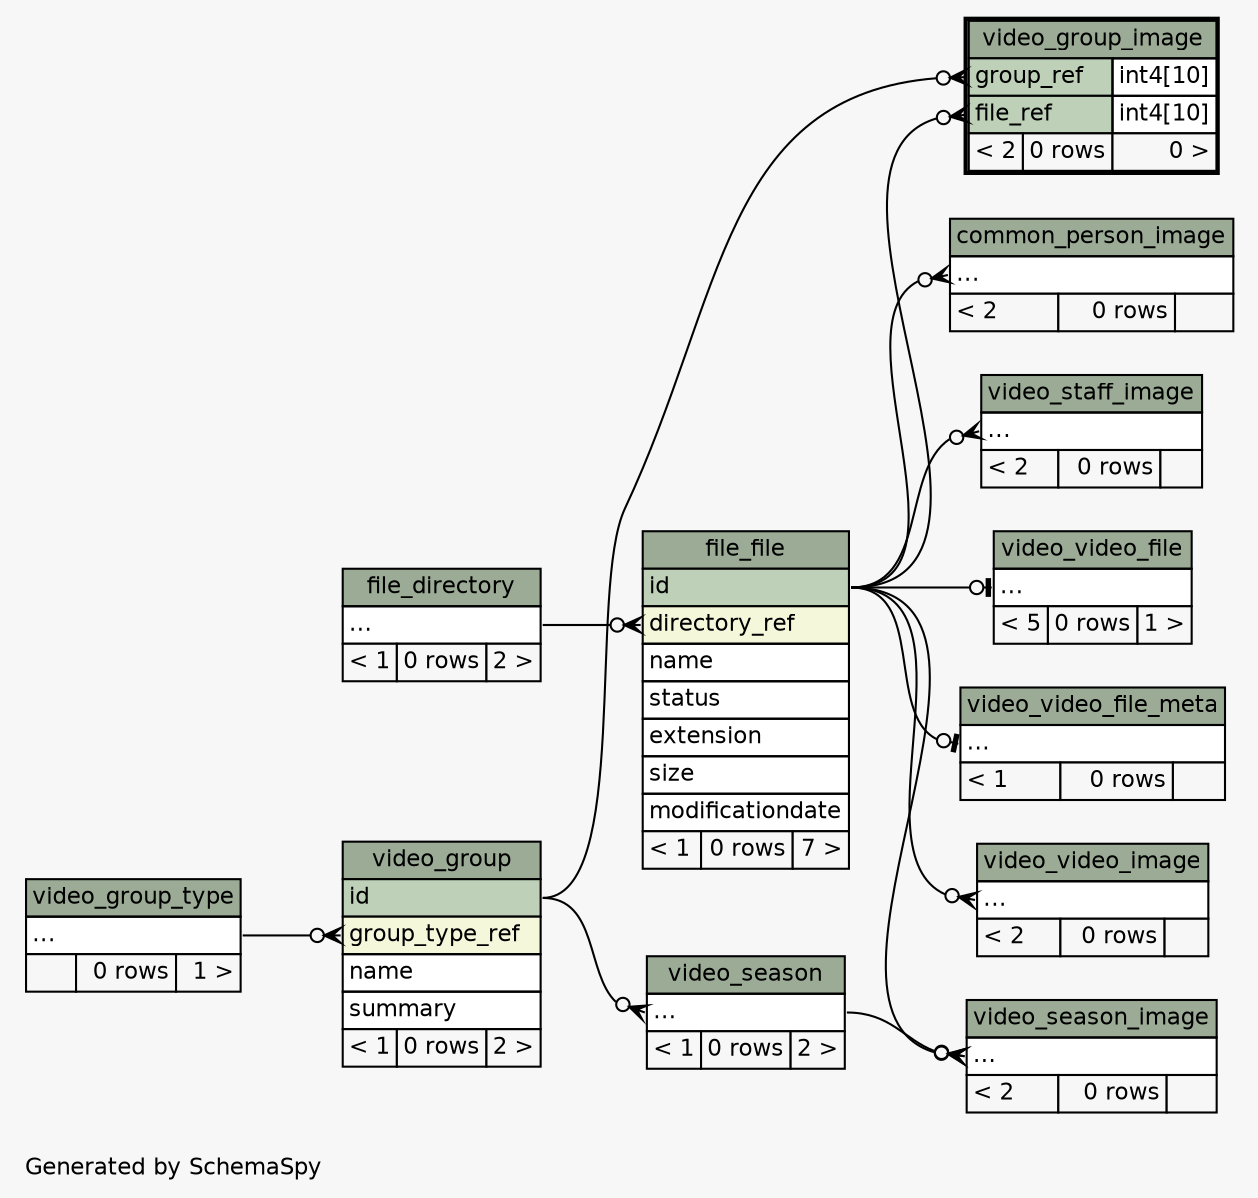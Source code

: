 // dot 2.26.3 on Linux 3.2.0-23-generic
// SchemaSpy rev 590
digraph "twoDegreesRelationshipsDiagram" {
  graph [
    rankdir="RL"
    bgcolor="#f7f7f7"
    label="\nGenerated by SchemaSpy"
    labeljust="l"
    nodesep="0.18"
    ranksep="0.46"
    fontname="Helvetica"
    fontsize="11"
  ];
  node [
    fontname="Helvetica"
    fontsize="11"
    shape="plaintext"
  ];
  edge [
    arrowsize="0.8"
  ];
  "common_person_image":"elipses":w -> "file_file":"id":e [arrowhead=none dir=back arrowtail=crowodot];
  "file_file":"directory_ref":w -> "file_directory":"elipses":e [arrowhead=none dir=back arrowtail=crowodot];
  "video_group":"group_type_ref":w -> "video_group_type":"elipses":e [arrowhead=none dir=back arrowtail=crowodot];
  "video_group_image":"file_ref":w -> "file_file":"id":e [arrowhead=none dir=back arrowtail=crowodot];
  "video_group_image":"group_ref":w -> "video_group":"id":e [arrowhead=none dir=back arrowtail=crowodot];
  "video_season":"elipses":w -> "video_group":"id":e [arrowhead=none dir=back arrowtail=crowodot];
  "video_season_image":"elipses":w -> "file_file":"id":e [arrowhead=none dir=back arrowtail=crowodot];
  "video_season_image":"elipses":w -> "video_season":"elipses":e [arrowhead=none dir=back arrowtail=crowodot];
  "video_staff_image":"elipses":w -> "file_file":"id":e [arrowhead=none dir=back arrowtail=crowodot];
  "video_video_file":"elipses":w -> "file_file":"id":e [arrowhead=none dir=back arrowtail=teeodot];
  "video_video_file_meta":"elipses":w -> "file_file":"id":e [arrowhead=none dir=back arrowtail=teeodot];
  "video_video_image":"elipses":w -> "file_file":"id":e [arrowhead=none dir=back arrowtail=crowodot];
  "common_person_image" [
    label=<
    <TABLE BORDER="0" CELLBORDER="1" CELLSPACING="0" BGCOLOR="#ffffff">
      <TR><TD COLSPAN="3" BGCOLOR="#9bab96" ALIGN="CENTER">common_person_image</TD></TR>
      <TR><TD PORT="elipses" COLSPAN="3" ALIGN="LEFT">...</TD></TR>
      <TR><TD ALIGN="LEFT" BGCOLOR="#f7f7f7">&lt; 2</TD><TD ALIGN="RIGHT" BGCOLOR="#f7f7f7">0 rows</TD><TD ALIGN="RIGHT" BGCOLOR="#f7f7f7">  </TD></TR>
    </TABLE>>
    URL="common_person_image.html"
    tooltip="common_person_image"
  ];
  "file_directory" [
    label=<
    <TABLE BORDER="0" CELLBORDER="1" CELLSPACING="0" BGCOLOR="#ffffff">
      <TR><TD COLSPAN="3" BGCOLOR="#9bab96" ALIGN="CENTER">file_directory</TD></TR>
      <TR><TD PORT="elipses" COLSPAN="3" ALIGN="LEFT">...</TD></TR>
      <TR><TD ALIGN="LEFT" BGCOLOR="#f7f7f7">&lt; 1</TD><TD ALIGN="RIGHT" BGCOLOR="#f7f7f7">0 rows</TD><TD ALIGN="RIGHT" BGCOLOR="#f7f7f7">2 &gt;</TD></TR>
    </TABLE>>
    URL="file_directory.html"
    tooltip="file_directory"
  ];
  "file_file" [
    label=<
    <TABLE BORDER="0" CELLBORDER="1" CELLSPACING="0" BGCOLOR="#ffffff">
      <TR><TD COLSPAN="3" BGCOLOR="#9bab96" ALIGN="CENTER">file_file</TD></TR>
      <TR><TD PORT="id" COLSPAN="3" BGCOLOR="#bed1b8" ALIGN="LEFT">id</TD></TR>
      <TR><TD PORT="directory_ref" COLSPAN="3" BGCOLOR="#f4f7da" ALIGN="LEFT">directory_ref</TD></TR>
      <TR><TD PORT="name" COLSPAN="3" ALIGN="LEFT">name</TD></TR>
      <TR><TD PORT="status" COLSPAN="3" ALIGN="LEFT">status</TD></TR>
      <TR><TD PORT="extension" COLSPAN="3" ALIGN="LEFT">extension</TD></TR>
      <TR><TD PORT="size" COLSPAN="3" ALIGN="LEFT">size</TD></TR>
      <TR><TD PORT="modificationdate" COLSPAN="3" ALIGN="LEFT">modificationdate</TD></TR>
      <TR><TD ALIGN="LEFT" BGCOLOR="#f7f7f7">&lt; 1</TD><TD ALIGN="RIGHT" BGCOLOR="#f7f7f7">0 rows</TD><TD ALIGN="RIGHT" BGCOLOR="#f7f7f7">7 &gt;</TD></TR>
    </TABLE>>
    URL="file_file.html"
    tooltip="file_file"
  ];
  "video_group" [
    label=<
    <TABLE BORDER="0" CELLBORDER="1" CELLSPACING="0" BGCOLOR="#ffffff">
      <TR><TD COLSPAN="3" BGCOLOR="#9bab96" ALIGN="CENTER">video_group</TD></TR>
      <TR><TD PORT="id" COLSPAN="3" BGCOLOR="#bed1b8" ALIGN="LEFT">id</TD></TR>
      <TR><TD PORT="group_type_ref" COLSPAN="3" BGCOLOR="#f4f7da" ALIGN="LEFT">group_type_ref</TD></TR>
      <TR><TD PORT="name" COLSPAN="3" ALIGN="LEFT">name</TD></TR>
      <TR><TD PORT="summary" COLSPAN="3" ALIGN="LEFT">summary</TD></TR>
      <TR><TD ALIGN="LEFT" BGCOLOR="#f7f7f7">&lt; 1</TD><TD ALIGN="RIGHT" BGCOLOR="#f7f7f7">0 rows</TD><TD ALIGN="RIGHT" BGCOLOR="#f7f7f7">2 &gt;</TD></TR>
    </TABLE>>
    URL="video_group.html"
    tooltip="video_group"
  ];
  "video_group_image" [
    label=<
    <TABLE BORDER="2" CELLBORDER="1" CELLSPACING="0" BGCOLOR="#ffffff">
      <TR><TD COLSPAN="3" BGCOLOR="#9bab96" ALIGN="CENTER">video_group_image</TD></TR>
      <TR><TD PORT="group_ref" COLSPAN="2" BGCOLOR="#bed1b8" ALIGN="LEFT">group_ref</TD><TD PORT="group_ref.type" ALIGN="LEFT">int4[10]</TD></TR>
      <TR><TD PORT="file_ref" COLSPAN="2" BGCOLOR="#bed1b8" ALIGN="LEFT">file_ref</TD><TD PORT="file_ref.type" ALIGN="LEFT">int4[10]</TD></TR>
      <TR><TD ALIGN="LEFT" BGCOLOR="#f7f7f7">&lt; 2</TD><TD ALIGN="RIGHT" BGCOLOR="#f7f7f7">0 rows</TD><TD ALIGN="RIGHT" BGCOLOR="#f7f7f7">0 &gt;</TD></TR>
    </TABLE>>
    URL="video_group_image.html"
    tooltip="video_group_image"
  ];
  "video_group_type" [
    label=<
    <TABLE BORDER="0" CELLBORDER="1" CELLSPACING="0" BGCOLOR="#ffffff">
      <TR><TD COLSPAN="3" BGCOLOR="#9bab96" ALIGN="CENTER">video_group_type</TD></TR>
      <TR><TD PORT="elipses" COLSPAN="3" ALIGN="LEFT">...</TD></TR>
      <TR><TD ALIGN="LEFT" BGCOLOR="#f7f7f7">  </TD><TD ALIGN="RIGHT" BGCOLOR="#f7f7f7">0 rows</TD><TD ALIGN="RIGHT" BGCOLOR="#f7f7f7">1 &gt;</TD></TR>
    </TABLE>>
    URL="video_group_type.html"
    tooltip="video_group_type"
  ];
  "video_season" [
    label=<
    <TABLE BORDER="0" CELLBORDER="1" CELLSPACING="0" BGCOLOR="#ffffff">
      <TR><TD COLSPAN="3" BGCOLOR="#9bab96" ALIGN="CENTER">video_season</TD></TR>
      <TR><TD PORT="elipses" COLSPAN="3" ALIGN="LEFT">...</TD></TR>
      <TR><TD ALIGN="LEFT" BGCOLOR="#f7f7f7">&lt; 1</TD><TD ALIGN="RIGHT" BGCOLOR="#f7f7f7">0 rows</TD><TD ALIGN="RIGHT" BGCOLOR="#f7f7f7">2 &gt;</TD></TR>
    </TABLE>>
    URL="video_season.html"
    tooltip="video_season"
  ];
  "video_season_image" [
    label=<
    <TABLE BORDER="0" CELLBORDER="1" CELLSPACING="0" BGCOLOR="#ffffff">
      <TR><TD COLSPAN="3" BGCOLOR="#9bab96" ALIGN="CENTER">video_season_image</TD></TR>
      <TR><TD PORT="elipses" COLSPAN="3" ALIGN="LEFT">...</TD></TR>
      <TR><TD ALIGN="LEFT" BGCOLOR="#f7f7f7">&lt; 2</TD><TD ALIGN="RIGHT" BGCOLOR="#f7f7f7">0 rows</TD><TD ALIGN="RIGHT" BGCOLOR="#f7f7f7">  </TD></TR>
    </TABLE>>
    URL="video_season_image.html"
    tooltip="video_season_image"
  ];
  "video_staff_image" [
    label=<
    <TABLE BORDER="0" CELLBORDER="1" CELLSPACING="0" BGCOLOR="#ffffff">
      <TR><TD COLSPAN="3" BGCOLOR="#9bab96" ALIGN="CENTER">video_staff_image</TD></TR>
      <TR><TD PORT="elipses" COLSPAN="3" ALIGN="LEFT">...</TD></TR>
      <TR><TD ALIGN="LEFT" BGCOLOR="#f7f7f7">&lt; 2</TD><TD ALIGN="RIGHT" BGCOLOR="#f7f7f7">0 rows</TD><TD ALIGN="RIGHT" BGCOLOR="#f7f7f7">  </TD></TR>
    </TABLE>>
    URL="video_staff_image.html"
    tooltip="video_staff_image"
  ];
  "video_video_file" [
    label=<
    <TABLE BORDER="0" CELLBORDER="1" CELLSPACING="0" BGCOLOR="#ffffff">
      <TR><TD COLSPAN="3" BGCOLOR="#9bab96" ALIGN="CENTER">video_video_file</TD></TR>
      <TR><TD PORT="elipses" COLSPAN="3" ALIGN="LEFT">...</TD></TR>
      <TR><TD ALIGN="LEFT" BGCOLOR="#f7f7f7">&lt; 5</TD><TD ALIGN="RIGHT" BGCOLOR="#f7f7f7">0 rows</TD><TD ALIGN="RIGHT" BGCOLOR="#f7f7f7">1 &gt;</TD></TR>
    </TABLE>>
    URL="video_video_file.html"
    tooltip="video_video_file"
  ];
  "video_video_file_meta" [
    label=<
    <TABLE BORDER="0" CELLBORDER="1" CELLSPACING="0" BGCOLOR="#ffffff">
      <TR><TD COLSPAN="3" BGCOLOR="#9bab96" ALIGN="CENTER">video_video_file_meta</TD></TR>
      <TR><TD PORT="elipses" COLSPAN="3" ALIGN="LEFT">...</TD></TR>
      <TR><TD ALIGN="LEFT" BGCOLOR="#f7f7f7">&lt; 1</TD><TD ALIGN="RIGHT" BGCOLOR="#f7f7f7">0 rows</TD><TD ALIGN="RIGHT" BGCOLOR="#f7f7f7">  </TD></TR>
    </TABLE>>
    URL="video_video_file_meta.html"
    tooltip="video_video_file_meta"
  ];
  "video_video_image" [
    label=<
    <TABLE BORDER="0" CELLBORDER="1" CELLSPACING="0" BGCOLOR="#ffffff">
      <TR><TD COLSPAN="3" BGCOLOR="#9bab96" ALIGN="CENTER">video_video_image</TD></TR>
      <TR><TD PORT="elipses" COLSPAN="3" ALIGN="LEFT">...</TD></TR>
      <TR><TD ALIGN="LEFT" BGCOLOR="#f7f7f7">&lt; 2</TD><TD ALIGN="RIGHT" BGCOLOR="#f7f7f7">0 rows</TD><TD ALIGN="RIGHT" BGCOLOR="#f7f7f7">  </TD></TR>
    </TABLE>>
    URL="video_video_image.html"
    tooltip="video_video_image"
  ];
}
